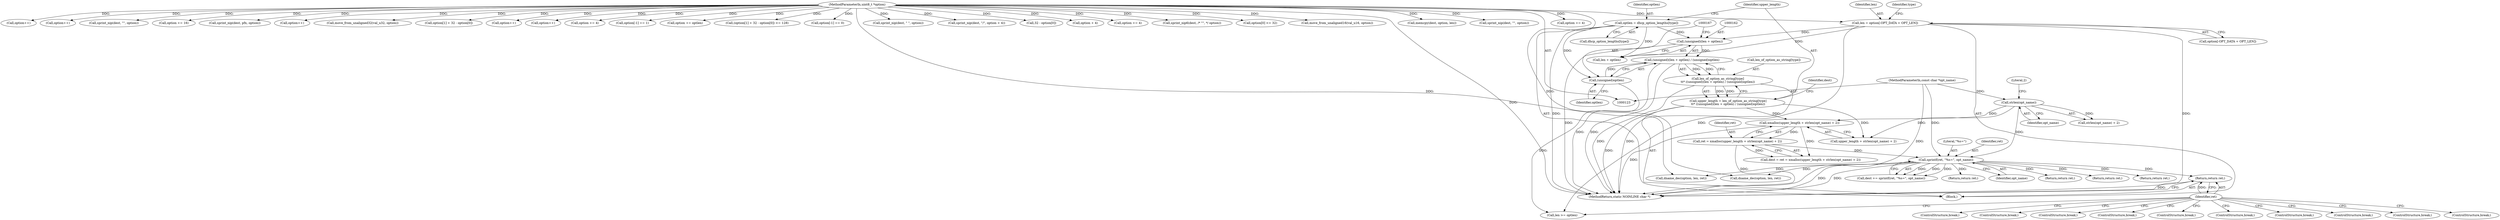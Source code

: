 digraph "0_busybox_352f79acbd759c14399e39baef21fc4ffe180ac2@pointer" {
"1000568" [label="(Return,return ret;)"];
"1000569" [label="(Identifier,ret)"];
"1000182" [label="(Call,sprintf(ret, \"%s=\", opt_name))"];
"1000171" [label="(Call,ret = xmalloc(upper_length + strlen(opt_name) + 2))"];
"1000173" [label="(Call,xmalloc(upper_length + strlen(opt_name) + 2))"];
"1000154" [label="(Call,upper_length = len_of_option_as_string[type]\n\t\t* ((unsigned)(len + optlen) / (unsigned)optlen))"];
"1000156" [label="(Call,len_of_option_as_string[type]\n\t\t* ((unsigned)(len + optlen) / (unsigned)optlen))"];
"1000160" [label="(Call,(unsigned)(len + optlen) / (unsigned)optlen)"];
"1000161" [label="(Call,(unsigned)(len + optlen))"];
"1000134" [label="(Call,len = option[-OPT_DATA + OPT_LEN])"];
"1000124" [label="(MethodParameterIn,uint8_t *option)"];
"1000149" [label="(Call,optlen = dhcp_option_lengths[type])"];
"1000166" [label="(Call,(unsigned)optlen)"];
"1000177" [label="(Call,strlen(opt_name))"];
"1000126" [label="(MethodParameterIn,const char *opt_name)"];
"1000136" [label="(Call,option[-OPT_DATA + OPT_LEN])"];
"1000150" [label="(Identifier,optlen)"];
"1000263" [label="(Call,memcpy(dest, option, len))"];
"1000312" [label="(ControlStructure,break;)"];
"1000180" [label="(Call,dest += sprintf(ret, \"%s=\", opt_name))"];
"1000371" [label="(Call,sprint_nip(dest, \"\", option))"];
"1000533" [label="(ControlStructure,break;)"];
"1000126" [label="(MethodParameterIn,const char *opt_name)"];
"1000499" [label="(Call,dname_dec(option, len, ret))"];
"1000455" [label="(Call,option += 4)"];
"1000546" [label="(Return,return ret;)"];
"1000185" [label="(Identifier,opt_name)"];
"1000171" [label="(Call,ret = xmalloc(upper_length + strlen(opt_name) + 2))"];
"1000135" [label="(Identifier,len)"];
"1000176" [label="(Call,strlen(opt_name) + 2)"];
"1000342" [label="(Call,option++)"];
"1000124" [label="(MethodParameterIn,uint8_t *option)"];
"1000179" [label="(Literal,2)"];
"1000177" [label="(Call,strlen(opt_name))"];
"1000466" [label="(Return,return ret;)"];
"1000143" [label="(Identifier,type)"];
"1000427" [label="(Call,option++)"];
"1000163" [label="(Call,len + optlen)"];
"1000198" [label="(Call,sprint_nip(dest, \"\", option))"];
"1000434" [label="(Call,option += 16)"];
"1000161" [label="(Call,(unsigned)(len + optlen))"];
"1000536" [label="(Call,sprint_nip(dest, pfx, option))"];
"1000154" [label="(Call,upper_length = len_of_option_as_string[type]\n\t\t* ((unsigned)(len + optlen) / (unsigned)optlen))"];
"1000170" [label="(Identifier,dest)"];
"1000134" [label="(Call,len = option[-OPT_DATA + OPT_LEN])"];
"1000419" [label="(Call,option++)"];
"1000243" [label="(Call,move_from_unaligned32(val_u32, option))"];
"1000169" [label="(Call,dest = ret = xmalloc(upper_length + strlen(opt_name) + 2))"];
"1000402" [label="(Call,option[1] + 32 - option[0])"];
"1000187" [label="(Call,len >= optlen)"];
"1000485" [label="(Call,option++)"];
"1000174" [label="(Call,upper_length + strlen(opt_name) + 2)"];
"1000155" [label="(Identifier,upper_length)"];
"1000569" [label="(Identifier,ret)"];
"1000127" [label="(Block,)"];
"1000224" [label="(ControlStructure,break;)"];
"1000306" [label="(Call,option++)"];
"1000166" [label="(Call,(unsigned)optlen)"];
"1000375" [label="(Call,option += 4)"];
"1000512" [label="(Call,option[-1] == 1)"];
"1000178" [label="(Identifier,opt_name)"];
"1000350" [label="(ControlStructure,break;)"];
"1000215" [label="(ControlStructure,break;)"];
"1000548" [label="(Call,option += optlen)"];
"1000401" [label="(Call,(option[1] + 32 - option[0]) <= 128)"];
"1000558" [label="(ControlStructure,break;)"];
"1000151" [label="(Call,dhcp_option_lengths[type])"];
"1000490" [label="(Call,option[-1] == 0)"];
"1000168" [label="(Identifier,optlen)"];
"1000570" [label="(MethodReturn,static NOINLINE char *)"];
"1000568" [label="(Return,return ret;)"];
"1000157" [label="(Call,len_of_option_as_string[type])"];
"1000451" [label="(Call,sprint_nip(dest, \" \", option))"];
"1000238" [label="(ControlStructure,break;)"];
"1000209" [label="(Call,sprint_nip(dest, \"/\", option + 4))"];
"1000260" [label="(ControlStructure,break;)"];
"1000160" [label="(Call,(unsigned)(len + optlen) / (unsigned)optlen)"];
"1000149" [label="(Call,optlen = dhcp_option_lengths[type])"];
"1000406" [label="(Call,32 - option[0])"];
"1000173" [label="(Call,xmalloc(upper_length + strlen(opt_name) + 2))"];
"1000284" [label="(Return,return ret;)"];
"1000182" [label="(Call,sprintf(ret, \"%s=\", opt_name))"];
"1000172" [label="(Identifier,ret)"];
"1000212" [label="(Call,option + 4)"];
"1000543" [label="(Call,option += 4)"];
"1000184" [label="(Literal,\"%s=\")"];
"1000156" [label="(Call,len_of_option_as_string[type]\n\t\t* ((unsigned)(len + optlen) / (unsigned)optlen))"];
"1000431" [label="(Call,sprint_nip6(dest, /* \"\", */ option))"];
"1000471" [label="(Call,dname_dec(option, len, ret))"];
"1000396" [label="(Call,option[0] <= 32)"];
"1000206" [label="(ControlStructure,break;)"];
"1000465" [label="(ControlStructure,break;)"];
"1000183" [label="(Identifier,ret)"];
"1000381" [label="(Return,return ret;)"];
"1000228" [label="(Call,move_from_unaligned16(val_u16, option))"];
"1000568" -> "1000127"  [label="AST: "];
"1000568" -> "1000569"  [label="CFG: "];
"1000569" -> "1000568"  [label="AST: "];
"1000570" -> "1000568"  [label="CFG: "];
"1000568" -> "1000570"  [label="DDG: "];
"1000569" -> "1000568"  [label="DDG: "];
"1000182" -> "1000568"  [label="DDG: "];
"1000569" -> "1000187"  [label="CFG: "];
"1000569" -> "1000206"  [label="CFG: "];
"1000569" -> "1000215"  [label="CFG: "];
"1000569" -> "1000224"  [label="CFG: "];
"1000569" -> "1000238"  [label="CFG: "];
"1000569" -> "1000260"  [label="CFG: "];
"1000569" -> "1000312"  [label="CFG: "];
"1000569" -> "1000350"  [label="CFG: "];
"1000569" -> "1000465"  [label="CFG: "];
"1000569" -> "1000533"  [label="CFG: "];
"1000569" -> "1000558"  [label="CFG: "];
"1000182" -> "1000180"  [label="AST: "];
"1000182" -> "1000185"  [label="CFG: "];
"1000183" -> "1000182"  [label="AST: "];
"1000184" -> "1000182"  [label="AST: "];
"1000185" -> "1000182"  [label="AST: "];
"1000180" -> "1000182"  [label="CFG: "];
"1000182" -> "1000570"  [label="DDG: "];
"1000182" -> "1000570"  [label="DDG: "];
"1000182" -> "1000180"  [label="DDG: "];
"1000182" -> "1000180"  [label="DDG: "];
"1000182" -> "1000180"  [label="DDG: "];
"1000171" -> "1000182"  [label="DDG: "];
"1000177" -> "1000182"  [label="DDG: "];
"1000126" -> "1000182"  [label="DDG: "];
"1000182" -> "1000284"  [label="DDG: "];
"1000182" -> "1000381"  [label="DDG: "];
"1000182" -> "1000466"  [label="DDG: "];
"1000182" -> "1000471"  [label="DDG: "];
"1000182" -> "1000499"  [label="DDG: "];
"1000182" -> "1000546"  [label="DDG: "];
"1000171" -> "1000169"  [label="AST: "];
"1000171" -> "1000173"  [label="CFG: "];
"1000172" -> "1000171"  [label="AST: "];
"1000173" -> "1000171"  [label="AST: "];
"1000169" -> "1000171"  [label="CFG: "];
"1000171" -> "1000570"  [label="DDG: "];
"1000171" -> "1000169"  [label="DDG: "];
"1000173" -> "1000171"  [label="DDG: "];
"1000173" -> "1000174"  [label="CFG: "];
"1000174" -> "1000173"  [label="AST: "];
"1000173" -> "1000570"  [label="DDG: "];
"1000173" -> "1000169"  [label="DDG: "];
"1000154" -> "1000173"  [label="DDG: "];
"1000177" -> "1000173"  [label="DDG: "];
"1000154" -> "1000127"  [label="AST: "];
"1000154" -> "1000156"  [label="CFG: "];
"1000155" -> "1000154"  [label="AST: "];
"1000156" -> "1000154"  [label="AST: "];
"1000170" -> "1000154"  [label="CFG: "];
"1000154" -> "1000570"  [label="DDG: "];
"1000156" -> "1000154"  [label="DDG: "];
"1000156" -> "1000154"  [label="DDG: "];
"1000154" -> "1000174"  [label="DDG: "];
"1000156" -> "1000160"  [label="CFG: "];
"1000157" -> "1000156"  [label="AST: "];
"1000160" -> "1000156"  [label="AST: "];
"1000156" -> "1000570"  [label="DDG: "];
"1000156" -> "1000570"  [label="DDG: "];
"1000160" -> "1000156"  [label="DDG: "];
"1000160" -> "1000156"  [label="DDG: "];
"1000160" -> "1000166"  [label="CFG: "];
"1000161" -> "1000160"  [label="AST: "];
"1000166" -> "1000160"  [label="AST: "];
"1000160" -> "1000570"  [label="DDG: "];
"1000160" -> "1000570"  [label="DDG: "];
"1000161" -> "1000160"  [label="DDG: "];
"1000166" -> "1000160"  [label="DDG: "];
"1000161" -> "1000163"  [label="CFG: "];
"1000162" -> "1000161"  [label="AST: "];
"1000163" -> "1000161"  [label="AST: "];
"1000167" -> "1000161"  [label="CFG: "];
"1000161" -> "1000570"  [label="DDG: "];
"1000134" -> "1000161"  [label="DDG: "];
"1000149" -> "1000161"  [label="DDG: "];
"1000134" -> "1000127"  [label="AST: "];
"1000134" -> "1000136"  [label="CFG: "];
"1000135" -> "1000134"  [label="AST: "];
"1000136" -> "1000134"  [label="AST: "];
"1000143" -> "1000134"  [label="CFG: "];
"1000134" -> "1000570"  [label="DDG: "];
"1000124" -> "1000134"  [label="DDG: "];
"1000134" -> "1000163"  [label="DDG: "];
"1000134" -> "1000187"  [label="DDG: "];
"1000124" -> "1000123"  [label="AST: "];
"1000124" -> "1000570"  [label="DDG: "];
"1000124" -> "1000198"  [label="DDG: "];
"1000124" -> "1000209"  [label="DDG: "];
"1000124" -> "1000212"  [label="DDG: "];
"1000124" -> "1000228"  [label="DDG: "];
"1000124" -> "1000243"  [label="DDG: "];
"1000124" -> "1000263"  [label="DDG: "];
"1000124" -> "1000306"  [label="DDG: "];
"1000124" -> "1000342"  [label="DDG: "];
"1000124" -> "1000371"  [label="DDG: "];
"1000124" -> "1000375"  [label="DDG: "];
"1000124" -> "1000396"  [label="DDG: "];
"1000124" -> "1000401"  [label="DDG: "];
"1000124" -> "1000402"  [label="DDG: "];
"1000124" -> "1000406"  [label="DDG: "];
"1000124" -> "1000419"  [label="DDG: "];
"1000124" -> "1000427"  [label="DDG: "];
"1000124" -> "1000431"  [label="DDG: "];
"1000124" -> "1000434"  [label="DDG: "];
"1000124" -> "1000451"  [label="DDG: "];
"1000124" -> "1000455"  [label="DDG: "];
"1000124" -> "1000471"  [label="DDG: "];
"1000124" -> "1000485"  [label="DDG: "];
"1000124" -> "1000490"  [label="DDG: "];
"1000124" -> "1000499"  [label="DDG: "];
"1000124" -> "1000512"  [label="DDG: "];
"1000124" -> "1000536"  [label="DDG: "];
"1000124" -> "1000543"  [label="DDG: "];
"1000124" -> "1000548"  [label="DDG: "];
"1000149" -> "1000127"  [label="AST: "];
"1000149" -> "1000151"  [label="CFG: "];
"1000150" -> "1000149"  [label="AST: "];
"1000151" -> "1000149"  [label="AST: "];
"1000155" -> "1000149"  [label="CFG: "];
"1000149" -> "1000570"  [label="DDG: "];
"1000149" -> "1000163"  [label="DDG: "];
"1000149" -> "1000166"  [label="DDG: "];
"1000166" -> "1000168"  [label="CFG: "];
"1000167" -> "1000166"  [label="AST: "];
"1000168" -> "1000166"  [label="AST: "];
"1000166" -> "1000187"  [label="DDG: "];
"1000177" -> "1000176"  [label="AST: "];
"1000177" -> "1000178"  [label="CFG: "];
"1000178" -> "1000177"  [label="AST: "];
"1000179" -> "1000177"  [label="CFG: "];
"1000177" -> "1000174"  [label="DDG: "];
"1000177" -> "1000176"  [label="DDG: "];
"1000126" -> "1000177"  [label="DDG: "];
"1000126" -> "1000123"  [label="AST: "];
"1000126" -> "1000570"  [label="DDG: "];
}
